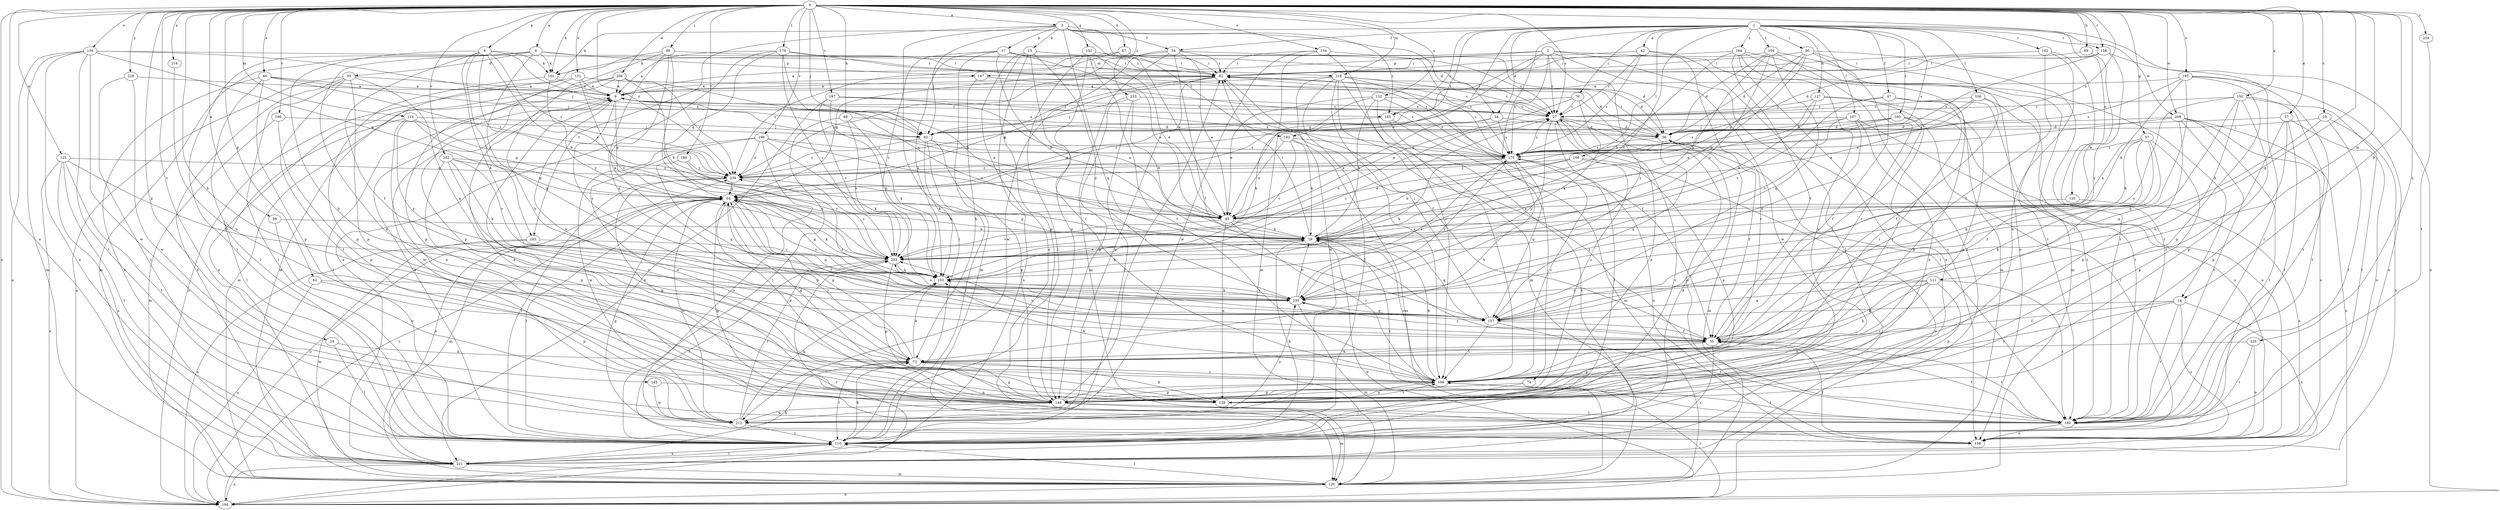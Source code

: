 strict digraph  {
0;
1;
2;
3;
4;
6;
9;
14;
15;
17;
18;
24;
25;
27;
34;
35;
36;
37;
39;
40;
42;
45;
47;
54;
55;
57;
62;
64;
67;
68;
69;
73;
74;
76;
80;
82;
86;
92;
101;
102;
104;
106;
107;
108;
110;
111;
114;
118;
120;
125;
127;
129;
131;
132;
134;
135;
136;
138;
145;
147;
148;
150;
152;
157;
158;
160;
162;
164;
165;
166;
175;
178;
180;
182;
183;
185;
194;
195;
196;
197;
199;
202;
203;
206;
209;
212;
214;
220;
221;
229;
230;
233;
234;
239;
0 -> 3  [label=a];
0 -> 4  [label=a];
0 -> 6  [label=a];
0 -> 14  [label=b];
0 -> 24  [label=c];
0 -> 25  [label=c];
0 -> 27  [label=c];
0 -> 37  [label=e];
0 -> 39  [label=e];
0 -> 40  [label=e];
0 -> 57  [label=g];
0 -> 62  [label=g];
0 -> 67  [label=h];
0 -> 68  [label=h];
0 -> 69  [label=h];
0 -> 73  [label=h];
0 -> 86  [label=j];
0 -> 92  [label=j];
0 -> 101  [label=k];
0 -> 111  [label=m];
0 -> 114  [label=m];
0 -> 118  [label=m];
0 -> 125  [label=n];
0 -> 131  [label=o];
0 -> 132  [label=o];
0 -> 134  [label=o];
0 -> 135  [label=o];
0 -> 136  [label=o];
0 -> 145  [label=p];
0 -> 150  [label=q];
0 -> 152  [label=q];
0 -> 157  [label=q];
0 -> 158  [label=r];
0 -> 175  [label=s];
0 -> 178  [label=t];
0 -> 180  [label=t];
0 -> 194  [label=u];
0 -> 195  [label=v];
0 -> 196  [label=v];
0 -> 197  [label=v];
0 -> 199  [label=v];
0 -> 202  [label=v];
0 -> 206  [label=w];
0 -> 209  [label=w];
0 -> 214  [label=x];
0 -> 220  [label=x];
0 -> 221  [label=x];
0 -> 229  [label=y];
0 -> 233  [label=z];
0 -> 234  [label=z];
0 -> 239  [label=z];
1 -> 34  [label=d];
1 -> 42  [label=e];
1 -> 45  [label=e];
1 -> 47  [label=f];
1 -> 54  [label=f];
1 -> 74  [label=i];
1 -> 76  [label=i];
1 -> 80  [label=i];
1 -> 101  [label=k];
1 -> 104  [label=l];
1 -> 106  [label=l];
1 -> 107  [label=l];
1 -> 108  [label=l];
1 -> 127  [label=n];
1 -> 158  [label=r];
1 -> 160  [label=r];
1 -> 162  [label=r];
1 -> 164  [label=r];
1 -> 165  [label=r];
1 -> 175  [label=s];
1 -> 182  [label=t];
1 -> 194  [label=u];
1 -> 203  [label=v];
1 -> 209  [label=w];
2 -> 14  [label=b];
2 -> 27  [label=c];
2 -> 64  [label=g];
2 -> 101  [label=k];
2 -> 138  [label=o];
2 -> 147  [label=p];
2 -> 165  [label=r];
2 -> 175  [label=s];
2 -> 212  [label=w];
2 -> 230  [label=y];
3 -> 15  [label=b];
3 -> 17  [label=b];
3 -> 34  [label=d];
3 -> 45  [label=e];
3 -> 54  [label=f];
3 -> 92  [label=j];
3 -> 110  [label=l];
3 -> 157  [label=q];
3 -> 165  [label=r];
3 -> 182  [label=t];
3 -> 183  [label=t];
4 -> 35  [label=d];
4 -> 101  [label=k];
4 -> 110  [label=l];
4 -> 118  [label=m];
4 -> 120  [label=m];
4 -> 129  [label=n];
4 -> 147  [label=p];
4 -> 157  [label=q];
6 -> 18  [label=b];
6 -> 45  [label=e];
6 -> 55  [label=f];
6 -> 73  [label=h];
6 -> 101  [label=k];
6 -> 102  [label=k];
6 -> 175  [label=s];
6 -> 183  [label=t];
6 -> 239  [label=z];
9 -> 27  [label=c];
9 -> 64  [label=g];
9 -> 73  [label=h];
9 -> 110  [label=l];
9 -> 165  [label=r];
9 -> 212  [label=w];
9 -> 230  [label=y];
14 -> 55  [label=f];
14 -> 138  [label=o];
14 -> 157  [label=q];
14 -> 166  [label=r];
14 -> 185  [label=t];
14 -> 221  [label=x];
15 -> 82  [label=i];
15 -> 138  [label=o];
15 -> 148  [label=p];
15 -> 166  [label=r];
15 -> 194  [label=u];
15 -> 230  [label=y];
17 -> 18  [label=b];
17 -> 36  [label=d];
17 -> 45  [label=e];
17 -> 82  [label=i];
17 -> 102  [label=k];
17 -> 120  [label=m];
17 -> 203  [label=v];
18 -> 64  [label=g];
18 -> 82  [label=i];
18 -> 102  [label=k];
18 -> 157  [label=q];
18 -> 166  [label=r];
18 -> 185  [label=t];
18 -> 203  [label=v];
24 -> 73  [label=h];
24 -> 110  [label=l];
25 -> 92  [label=j];
25 -> 157  [label=q];
25 -> 185  [label=t];
25 -> 221  [label=x];
27 -> 36  [label=d];
27 -> 110  [label=l];
27 -> 129  [label=n];
27 -> 138  [label=o];
27 -> 203  [label=v];
27 -> 230  [label=y];
34 -> 36  [label=d];
34 -> 45  [label=e];
34 -> 175  [label=s];
34 -> 239  [label=z];
35 -> 9  [label=a];
35 -> 110  [label=l];
35 -> 148  [label=p];
35 -> 157  [label=q];
35 -> 185  [label=t];
35 -> 194  [label=u];
35 -> 221  [label=x];
36 -> 9  [label=a];
36 -> 55  [label=f];
36 -> 82  [label=i];
36 -> 120  [label=m];
36 -> 157  [label=q];
36 -> 175  [label=s];
37 -> 36  [label=d];
37 -> 138  [label=o];
37 -> 148  [label=p];
37 -> 166  [label=r];
37 -> 185  [label=t];
39 -> 18  [label=b];
39 -> 212  [label=w];
40 -> 9  [label=a];
40 -> 92  [label=j];
40 -> 110  [label=l];
40 -> 148  [label=p];
40 -> 221  [label=x];
40 -> 239  [label=z];
42 -> 27  [label=c];
42 -> 82  [label=i];
42 -> 110  [label=l];
42 -> 166  [label=r];
42 -> 175  [label=s];
45 -> 9  [label=a];
45 -> 18  [label=b];
45 -> 129  [label=n];
45 -> 166  [label=r];
45 -> 203  [label=v];
47 -> 27  [label=c];
47 -> 55  [label=f];
47 -> 148  [label=p];
47 -> 166  [label=r];
47 -> 185  [label=t];
47 -> 203  [label=v];
54 -> 27  [label=c];
54 -> 45  [label=e];
54 -> 55  [label=f];
54 -> 64  [label=g];
54 -> 82  [label=i];
54 -> 120  [label=m];
54 -> 212  [label=w];
55 -> 73  [label=h];
55 -> 148  [label=p];
55 -> 185  [label=t];
55 -> 203  [label=v];
55 -> 221  [label=x];
55 -> 230  [label=y];
57 -> 18  [label=b];
57 -> 45  [label=e];
57 -> 55  [label=f];
57 -> 73  [label=h];
57 -> 148  [label=p];
57 -> 157  [label=q];
57 -> 175  [label=s];
62 -> 148  [label=p];
62 -> 194  [label=u];
62 -> 230  [label=y];
64 -> 18  [label=b];
64 -> 45  [label=e];
64 -> 55  [label=f];
64 -> 73  [label=h];
64 -> 102  [label=k];
64 -> 110  [label=l];
64 -> 120  [label=m];
64 -> 148  [label=p];
64 -> 157  [label=q];
64 -> 194  [label=u];
64 -> 212  [label=w];
64 -> 221  [label=x];
64 -> 230  [label=y];
67 -> 9  [label=a];
67 -> 27  [label=c];
67 -> 82  [label=i];
67 -> 239  [label=z];
68 -> 36  [label=d];
68 -> 102  [label=k];
68 -> 110  [label=l];
68 -> 203  [label=v];
69 -> 82  [label=i];
69 -> 230  [label=y];
73 -> 64  [label=g];
73 -> 102  [label=k];
73 -> 110  [label=l];
73 -> 148  [label=p];
73 -> 166  [label=r];
74 -> 110  [label=l];
74 -> 148  [label=p];
76 -> 27  [label=c];
76 -> 45  [label=e];
76 -> 102  [label=k];
76 -> 185  [label=t];
76 -> 239  [label=z];
80 -> 18  [label=b];
80 -> 36  [label=d];
80 -> 64  [label=g];
80 -> 82  [label=i];
80 -> 120  [label=m];
80 -> 166  [label=r];
80 -> 185  [label=t];
82 -> 9  [label=a];
82 -> 27  [label=c];
82 -> 55  [label=f];
82 -> 64  [label=g];
82 -> 92  [label=j];
82 -> 212  [label=w];
82 -> 239  [label=z];
86 -> 73  [label=h];
86 -> 82  [label=i];
86 -> 102  [label=k];
86 -> 120  [label=m];
86 -> 157  [label=q];
86 -> 203  [label=v];
92 -> 102  [label=k];
92 -> 110  [label=l];
92 -> 148  [label=p];
92 -> 175  [label=s];
92 -> 239  [label=z];
101 -> 9  [label=a];
101 -> 148  [label=p];
101 -> 203  [label=v];
102 -> 27  [label=c];
102 -> 64  [label=g];
102 -> 230  [label=y];
104 -> 18  [label=b];
104 -> 36  [label=d];
104 -> 82  [label=i];
104 -> 110  [label=l];
104 -> 138  [label=o];
104 -> 157  [label=q];
104 -> 203  [label=v];
106 -> 27  [label=c];
106 -> 45  [label=e];
106 -> 55  [label=f];
106 -> 175  [label=s];
106 -> 185  [label=t];
107 -> 36  [label=d];
107 -> 92  [label=j];
107 -> 129  [label=n];
107 -> 138  [label=o];
107 -> 203  [label=v];
107 -> 230  [label=y];
108 -> 18  [label=b];
108 -> 45  [label=e];
108 -> 148  [label=p];
108 -> 194  [label=u];
108 -> 239  [label=z];
110 -> 9  [label=a];
110 -> 18  [label=b];
110 -> 27  [label=c];
110 -> 36  [label=d];
110 -> 73  [label=h];
110 -> 221  [label=x];
111 -> 55  [label=f];
111 -> 73  [label=h];
111 -> 148  [label=p];
111 -> 157  [label=q];
111 -> 166  [label=r];
111 -> 185  [label=t];
111 -> 230  [label=y];
114 -> 64  [label=g];
114 -> 92  [label=j];
114 -> 110  [label=l];
114 -> 129  [label=n];
114 -> 230  [label=y];
114 -> 239  [label=z];
118 -> 9  [label=a];
118 -> 27  [label=c];
118 -> 36  [label=d];
118 -> 55  [label=f];
118 -> 110  [label=l];
118 -> 120  [label=m];
118 -> 166  [label=r];
118 -> 185  [label=t];
118 -> 212  [label=w];
120 -> 110  [label=l];
120 -> 194  [label=u];
125 -> 110  [label=l];
125 -> 185  [label=t];
125 -> 194  [label=u];
125 -> 221  [label=x];
125 -> 230  [label=y];
125 -> 239  [label=z];
127 -> 18  [label=b];
127 -> 27  [label=c];
127 -> 45  [label=e];
127 -> 148  [label=p];
127 -> 166  [label=r];
129 -> 73  [label=h];
129 -> 166  [label=r];
131 -> 9  [label=a];
131 -> 36  [label=d];
131 -> 148  [label=p];
131 -> 194  [label=u];
131 -> 203  [label=v];
132 -> 18  [label=b];
132 -> 27  [label=c];
132 -> 45  [label=e];
132 -> 102  [label=k];
132 -> 166  [label=r];
132 -> 175  [label=s];
134 -> 82  [label=i];
134 -> 120  [label=m];
134 -> 166  [label=r];
134 -> 175  [label=s];
134 -> 212  [label=w];
135 -> 45  [label=e];
135 -> 138  [label=o];
136 -> 64  [label=g];
136 -> 82  [label=i];
136 -> 92  [label=j];
136 -> 110  [label=l];
136 -> 120  [label=m];
136 -> 194  [label=u];
136 -> 212  [label=w];
136 -> 221  [label=x];
138 -> 55  [label=f];
138 -> 64  [label=g];
145 -> 129  [label=n];
145 -> 212  [label=w];
147 -> 9  [label=a];
147 -> 73  [label=h];
147 -> 175  [label=s];
148 -> 9  [label=a];
148 -> 27  [label=c];
148 -> 82  [label=i];
148 -> 120  [label=m];
148 -> 166  [label=r];
148 -> 185  [label=t];
148 -> 212  [label=w];
150 -> 27  [label=c];
150 -> 73  [label=h];
150 -> 110  [label=l];
150 -> 148  [label=p];
150 -> 157  [label=q];
150 -> 185  [label=t];
150 -> 230  [label=y];
152 -> 45  [label=e];
152 -> 82  [label=i];
152 -> 110  [label=l];
152 -> 148  [label=p];
152 -> 166  [label=r];
157 -> 55  [label=f];
157 -> 82  [label=i];
157 -> 166  [label=r];
157 -> 185  [label=t];
157 -> 239  [label=z];
158 -> 18  [label=b];
158 -> 36  [label=d];
158 -> 82  [label=i];
158 -> 175  [label=s];
158 -> 185  [label=t];
160 -> 36  [label=d];
160 -> 55  [label=f];
160 -> 92  [label=j];
160 -> 110  [label=l];
160 -> 138  [label=o];
160 -> 175  [label=s];
162 -> 55  [label=f];
162 -> 82  [label=i];
162 -> 129  [label=n];
162 -> 185  [label=t];
164 -> 18  [label=b];
164 -> 55  [label=f];
164 -> 82  [label=i];
164 -> 120  [label=m];
164 -> 129  [label=n];
164 -> 185  [label=t];
164 -> 221  [label=x];
165 -> 64  [label=g];
165 -> 120  [label=m];
165 -> 221  [label=x];
166 -> 18  [label=b];
166 -> 64  [label=g];
166 -> 102  [label=k];
166 -> 129  [label=n];
166 -> 148  [label=p];
166 -> 175  [label=s];
166 -> 185  [label=t];
175 -> 27  [label=c];
175 -> 73  [label=h];
175 -> 82  [label=i];
175 -> 102  [label=k];
175 -> 138  [label=o];
175 -> 157  [label=q];
175 -> 230  [label=y];
175 -> 239  [label=z];
178 -> 9  [label=a];
178 -> 18  [label=b];
178 -> 64  [label=g];
178 -> 82  [label=i];
178 -> 175  [label=s];
178 -> 203  [label=v];
178 -> 221  [label=x];
180 -> 157  [label=q];
180 -> 203  [label=v];
180 -> 239  [label=z];
182 -> 18  [label=b];
182 -> 45  [label=e];
182 -> 120  [label=m];
182 -> 175  [label=s];
182 -> 203  [label=v];
183 -> 120  [label=m];
183 -> 194  [label=u];
183 -> 203  [label=v];
185 -> 9  [label=a];
185 -> 55  [label=f];
185 -> 64  [label=g];
185 -> 138  [label=o];
194 -> 18  [label=b];
194 -> 166  [label=r];
194 -> 203  [label=v];
194 -> 239  [label=z];
195 -> 9  [label=a];
195 -> 18  [label=b];
195 -> 148  [label=p];
195 -> 166  [label=r];
195 -> 175  [label=s];
195 -> 185  [label=t];
195 -> 221  [label=x];
196 -> 45  [label=e];
196 -> 102  [label=k];
196 -> 129  [label=n];
196 -> 138  [label=o];
196 -> 175  [label=s];
196 -> 212  [label=w];
196 -> 239  [label=z];
197 -> 27  [label=c];
197 -> 45  [label=e];
197 -> 102  [label=k];
197 -> 175  [label=s];
197 -> 203  [label=v];
197 -> 221  [label=x];
199 -> 92  [label=j];
199 -> 120  [label=m];
199 -> 148  [label=p];
202 -> 64  [label=g];
202 -> 102  [label=k];
202 -> 148  [label=p];
202 -> 166  [label=r];
202 -> 203  [label=v];
202 -> 239  [label=z];
203 -> 102  [label=k];
203 -> 110  [label=l];
203 -> 148  [label=p];
206 -> 9  [label=a];
206 -> 18  [label=b];
206 -> 45  [label=e];
206 -> 120  [label=m];
206 -> 148  [label=p];
206 -> 221  [label=x];
206 -> 239  [label=z];
209 -> 36  [label=d];
209 -> 110  [label=l];
209 -> 138  [label=o];
209 -> 148  [label=p];
209 -> 185  [label=t];
209 -> 194  [label=u];
209 -> 239  [label=z];
212 -> 102  [label=k];
212 -> 110  [label=l];
212 -> 203  [label=v];
212 -> 230  [label=y];
214 -> 129  [label=n];
220 -> 73  [label=h];
220 -> 138  [label=o];
220 -> 185  [label=t];
221 -> 73  [label=h];
221 -> 110  [label=l];
221 -> 120  [label=m];
221 -> 194  [label=u];
229 -> 9  [label=a];
229 -> 110  [label=l];
229 -> 212  [label=w];
230 -> 18  [label=b];
230 -> 102  [label=k];
230 -> 120  [label=m];
230 -> 157  [label=q];
230 -> 175  [label=s];
230 -> 203  [label=v];
233 -> 18  [label=b];
233 -> 27  [label=c];
233 -> 92  [label=j];
233 -> 110  [label=l];
233 -> 148  [label=p];
234 -> 185  [label=t];
239 -> 64  [label=g];
239 -> 110  [label=l];
239 -> 148  [label=p];
239 -> 203  [label=v];
}

